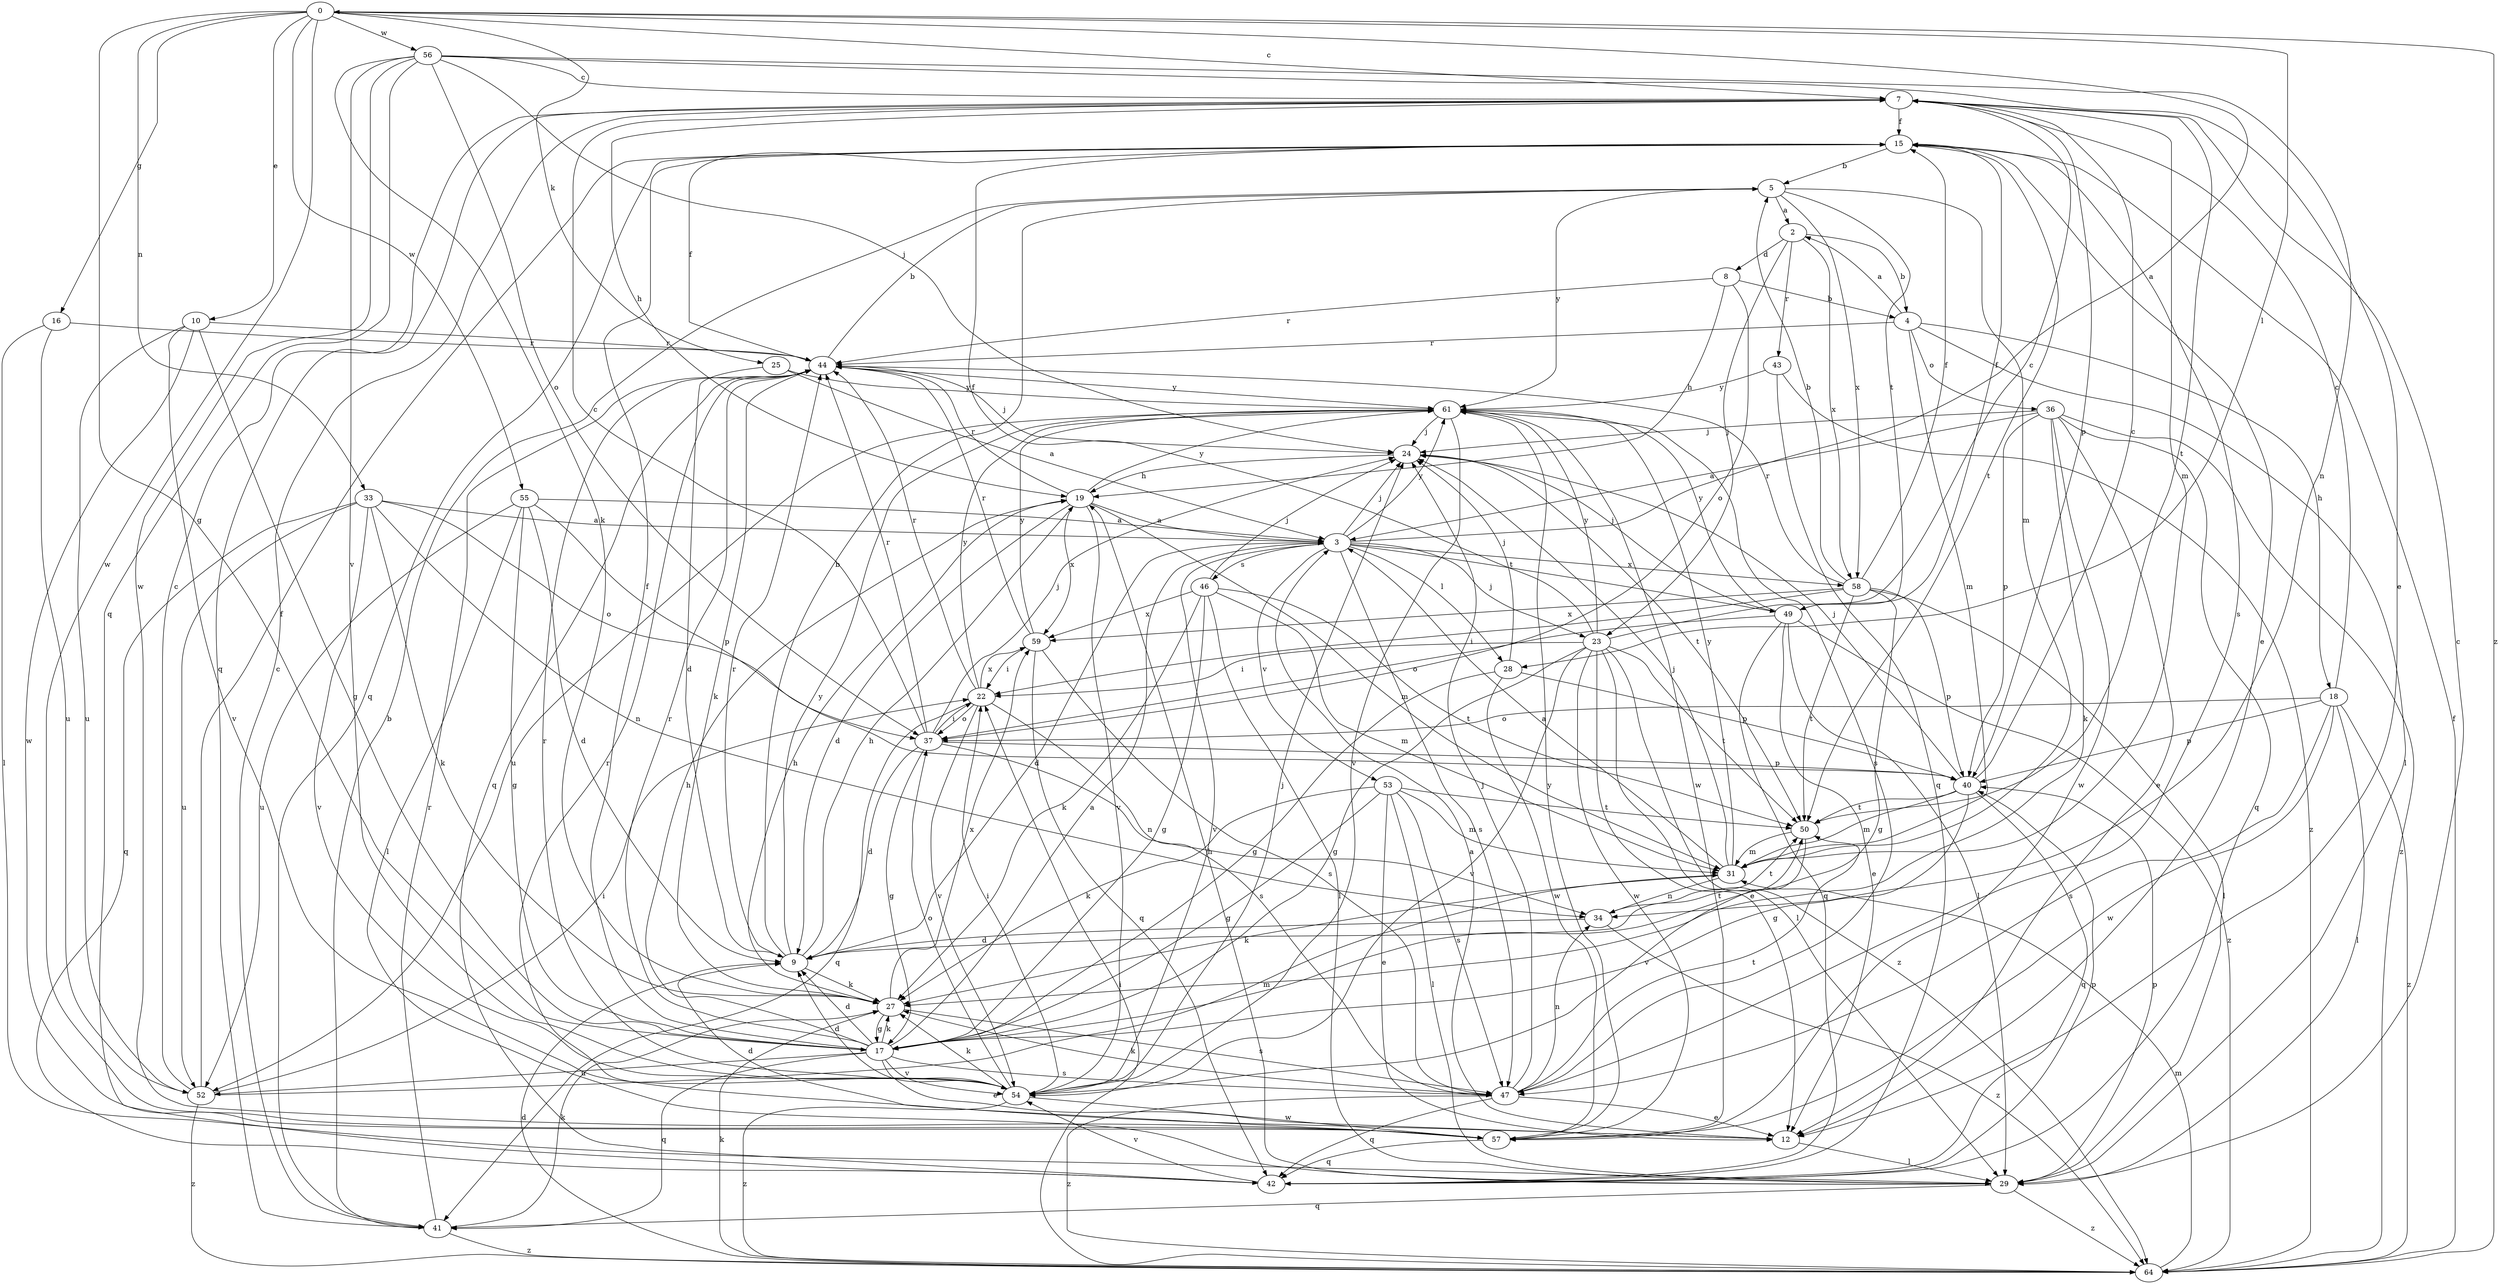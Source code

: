 strict digraph  {
0;
2;
3;
4;
5;
7;
8;
9;
10;
12;
15;
16;
17;
18;
19;
22;
23;
24;
25;
27;
28;
29;
31;
33;
34;
36;
37;
40;
41;
42;
43;
44;
46;
47;
49;
50;
52;
53;
54;
55;
56;
57;
58;
59;
61;
64;
0 -> 7  [label=c];
0 -> 10  [label=e];
0 -> 16  [label=g];
0 -> 17  [label=g];
0 -> 25  [label=k];
0 -> 28  [label=l];
0 -> 33  [label=n];
0 -> 55  [label=w];
0 -> 56  [label=w];
0 -> 57  [label=w];
0 -> 64  [label=z];
2 -> 4  [label=b];
2 -> 8  [label=d];
2 -> 23  [label=j];
2 -> 43  [label=r];
2 -> 58  [label=x];
3 -> 0  [label=a];
3 -> 9  [label=d];
3 -> 23  [label=j];
3 -> 24  [label=j];
3 -> 28  [label=l];
3 -> 46  [label=s];
3 -> 47  [label=s];
3 -> 49  [label=t];
3 -> 53  [label=v];
3 -> 54  [label=v];
3 -> 58  [label=x];
3 -> 61  [label=y];
4 -> 2  [label=a];
4 -> 18  [label=h];
4 -> 29  [label=l];
4 -> 31  [label=m];
4 -> 36  [label=o];
4 -> 44  [label=r];
5 -> 2  [label=a];
5 -> 31  [label=m];
5 -> 49  [label=t];
5 -> 58  [label=x];
5 -> 61  [label=y];
7 -> 15  [label=f];
7 -> 19  [label=h];
7 -> 31  [label=m];
7 -> 40  [label=p];
7 -> 41  [label=q];
7 -> 50  [label=t];
8 -> 4  [label=b];
8 -> 19  [label=h];
8 -> 37  [label=o];
8 -> 44  [label=r];
9 -> 5  [label=b];
9 -> 19  [label=h];
9 -> 27  [label=k];
9 -> 44  [label=r];
9 -> 50  [label=t];
9 -> 61  [label=y];
10 -> 17  [label=g];
10 -> 44  [label=r];
10 -> 52  [label=u];
10 -> 54  [label=v];
10 -> 57  [label=w];
12 -> 3  [label=a];
12 -> 29  [label=l];
12 -> 44  [label=r];
15 -> 5  [label=b];
15 -> 12  [label=e];
15 -> 41  [label=q];
15 -> 47  [label=s];
15 -> 50  [label=t];
16 -> 29  [label=l];
16 -> 44  [label=r];
16 -> 52  [label=u];
17 -> 3  [label=a];
17 -> 9  [label=d];
17 -> 12  [label=e];
17 -> 15  [label=f];
17 -> 19  [label=h];
17 -> 27  [label=k];
17 -> 41  [label=q];
17 -> 44  [label=r];
17 -> 47  [label=s];
17 -> 52  [label=u];
17 -> 54  [label=v];
18 -> 7  [label=c];
18 -> 29  [label=l];
18 -> 37  [label=o];
18 -> 40  [label=p];
18 -> 47  [label=s];
18 -> 57  [label=w];
18 -> 64  [label=z];
19 -> 3  [label=a];
19 -> 9  [label=d];
19 -> 31  [label=m];
19 -> 44  [label=r];
19 -> 54  [label=v];
19 -> 59  [label=x];
19 -> 61  [label=y];
22 -> 37  [label=o];
22 -> 41  [label=q];
22 -> 44  [label=r];
22 -> 47  [label=s];
22 -> 54  [label=v];
22 -> 59  [label=x];
22 -> 61  [label=y];
23 -> 7  [label=c];
23 -> 12  [label=e];
23 -> 15  [label=f];
23 -> 17  [label=g];
23 -> 22  [label=i];
23 -> 29  [label=l];
23 -> 50  [label=t];
23 -> 54  [label=v];
23 -> 57  [label=w];
23 -> 61  [label=y];
23 -> 64  [label=z];
24 -> 19  [label=h];
24 -> 50  [label=t];
25 -> 3  [label=a];
25 -> 9  [label=d];
25 -> 61  [label=y];
27 -> 17  [label=g];
27 -> 19  [label=h];
27 -> 47  [label=s];
27 -> 59  [label=x];
28 -> 17  [label=g];
28 -> 24  [label=j];
28 -> 40  [label=p];
28 -> 57  [label=w];
29 -> 7  [label=c];
29 -> 19  [label=h];
29 -> 40  [label=p];
29 -> 41  [label=q];
29 -> 64  [label=z];
31 -> 3  [label=a];
31 -> 24  [label=j];
31 -> 27  [label=k];
31 -> 34  [label=n];
31 -> 61  [label=y];
33 -> 3  [label=a];
33 -> 27  [label=k];
33 -> 34  [label=n];
33 -> 37  [label=o];
33 -> 42  [label=q];
33 -> 52  [label=u];
33 -> 54  [label=v];
34 -> 9  [label=d];
34 -> 50  [label=t];
34 -> 64  [label=z];
36 -> 3  [label=a];
36 -> 12  [label=e];
36 -> 24  [label=j];
36 -> 27  [label=k];
36 -> 40  [label=p];
36 -> 42  [label=q];
36 -> 57  [label=w];
36 -> 64  [label=z];
37 -> 7  [label=c];
37 -> 9  [label=d];
37 -> 17  [label=g];
37 -> 22  [label=i];
37 -> 24  [label=j];
37 -> 34  [label=n];
37 -> 40  [label=p];
37 -> 44  [label=r];
40 -> 7  [label=c];
40 -> 17  [label=g];
40 -> 24  [label=j];
40 -> 31  [label=m];
40 -> 42  [label=q];
40 -> 50  [label=t];
41 -> 5  [label=b];
41 -> 7  [label=c];
41 -> 27  [label=k];
41 -> 44  [label=r];
41 -> 64  [label=z];
42 -> 40  [label=p];
42 -> 54  [label=v];
43 -> 42  [label=q];
43 -> 61  [label=y];
43 -> 64  [label=z];
44 -> 5  [label=b];
44 -> 15  [label=f];
44 -> 24  [label=j];
44 -> 27  [label=k];
44 -> 42  [label=q];
44 -> 61  [label=y];
46 -> 17  [label=g];
46 -> 24  [label=j];
46 -> 27  [label=k];
46 -> 29  [label=l];
46 -> 31  [label=m];
46 -> 50  [label=t];
46 -> 59  [label=x];
47 -> 12  [label=e];
47 -> 24  [label=j];
47 -> 27  [label=k];
47 -> 34  [label=n];
47 -> 42  [label=q];
47 -> 50  [label=t];
47 -> 64  [label=z];
49 -> 12  [label=e];
49 -> 15  [label=f];
49 -> 24  [label=j];
49 -> 29  [label=l];
49 -> 37  [label=o];
49 -> 42  [label=q];
49 -> 61  [label=y];
49 -> 64  [label=z];
50 -> 31  [label=m];
50 -> 54  [label=v];
52 -> 7  [label=c];
52 -> 15  [label=f];
52 -> 22  [label=i];
52 -> 31  [label=m];
52 -> 64  [label=z];
53 -> 12  [label=e];
53 -> 17  [label=g];
53 -> 27  [label=k];
53 -> 29  [label=l];
53 -> 31  [label=m];
53 -> 47  [label=s];
53 -> 50  [label=t];
54 -> 9  [label=d];
54 -> 22  [label=i];
54 -> 24  [label=j];
54 -> 27  [label=k];
54 -> 37  [label=o];
54 -> 44  [label=r];
54 -> 57  [label=w];
54 -> 64  [label=z];
55 -> 3  [label=a];
55 -> 9  [label=d];
55 -> 17  [label=g];
55 -> 29  [label=l];
55 -> 40  [label=p];
55 -> 52  [label=u];
56 -> 7  [label=c];
56 -> 12  [label=e];
56 -> 24  [label=j];
56 -> 27  [label=k];
56 -> 34  [label=n];
56 -> 37  [label=o];
56 -> 42  [label=q];
56 -> 54  [label=v];
56 -> 57  [label=w];
57 -> 9  [label=d];
57 -> 42  [label=q];
57 -> 61  [label=y];
58 -> 5  [label=b];
58 -> 15  [label=f];
58 -> 17  [label=g];
58 -> 22  [label=i];
58 -> 29  [label=l];
58 -> 40  [label=p];
58 -> 44  [label=r];
58 -> 50  [label=t];
58 -> 59  [label=x];
59 -> 22  [label=i];
59 -> 42  [label=q];
59 -> 44  [label=r];
59 -> 47  [label=s];
59 -> 61  [label=y];
61 -> 24  [label=j];
61 -> 47  [label=s];
61 -> 52  [label=u];
61 -> 54  [label=v];
61 -> 57  [label=w];
64 -> 9  [label=d];
64 -> 15  [label=f];
64 -> 22  [label=i];
64 -> 27  [label=k];
64 -> 31  [label=m];
}
